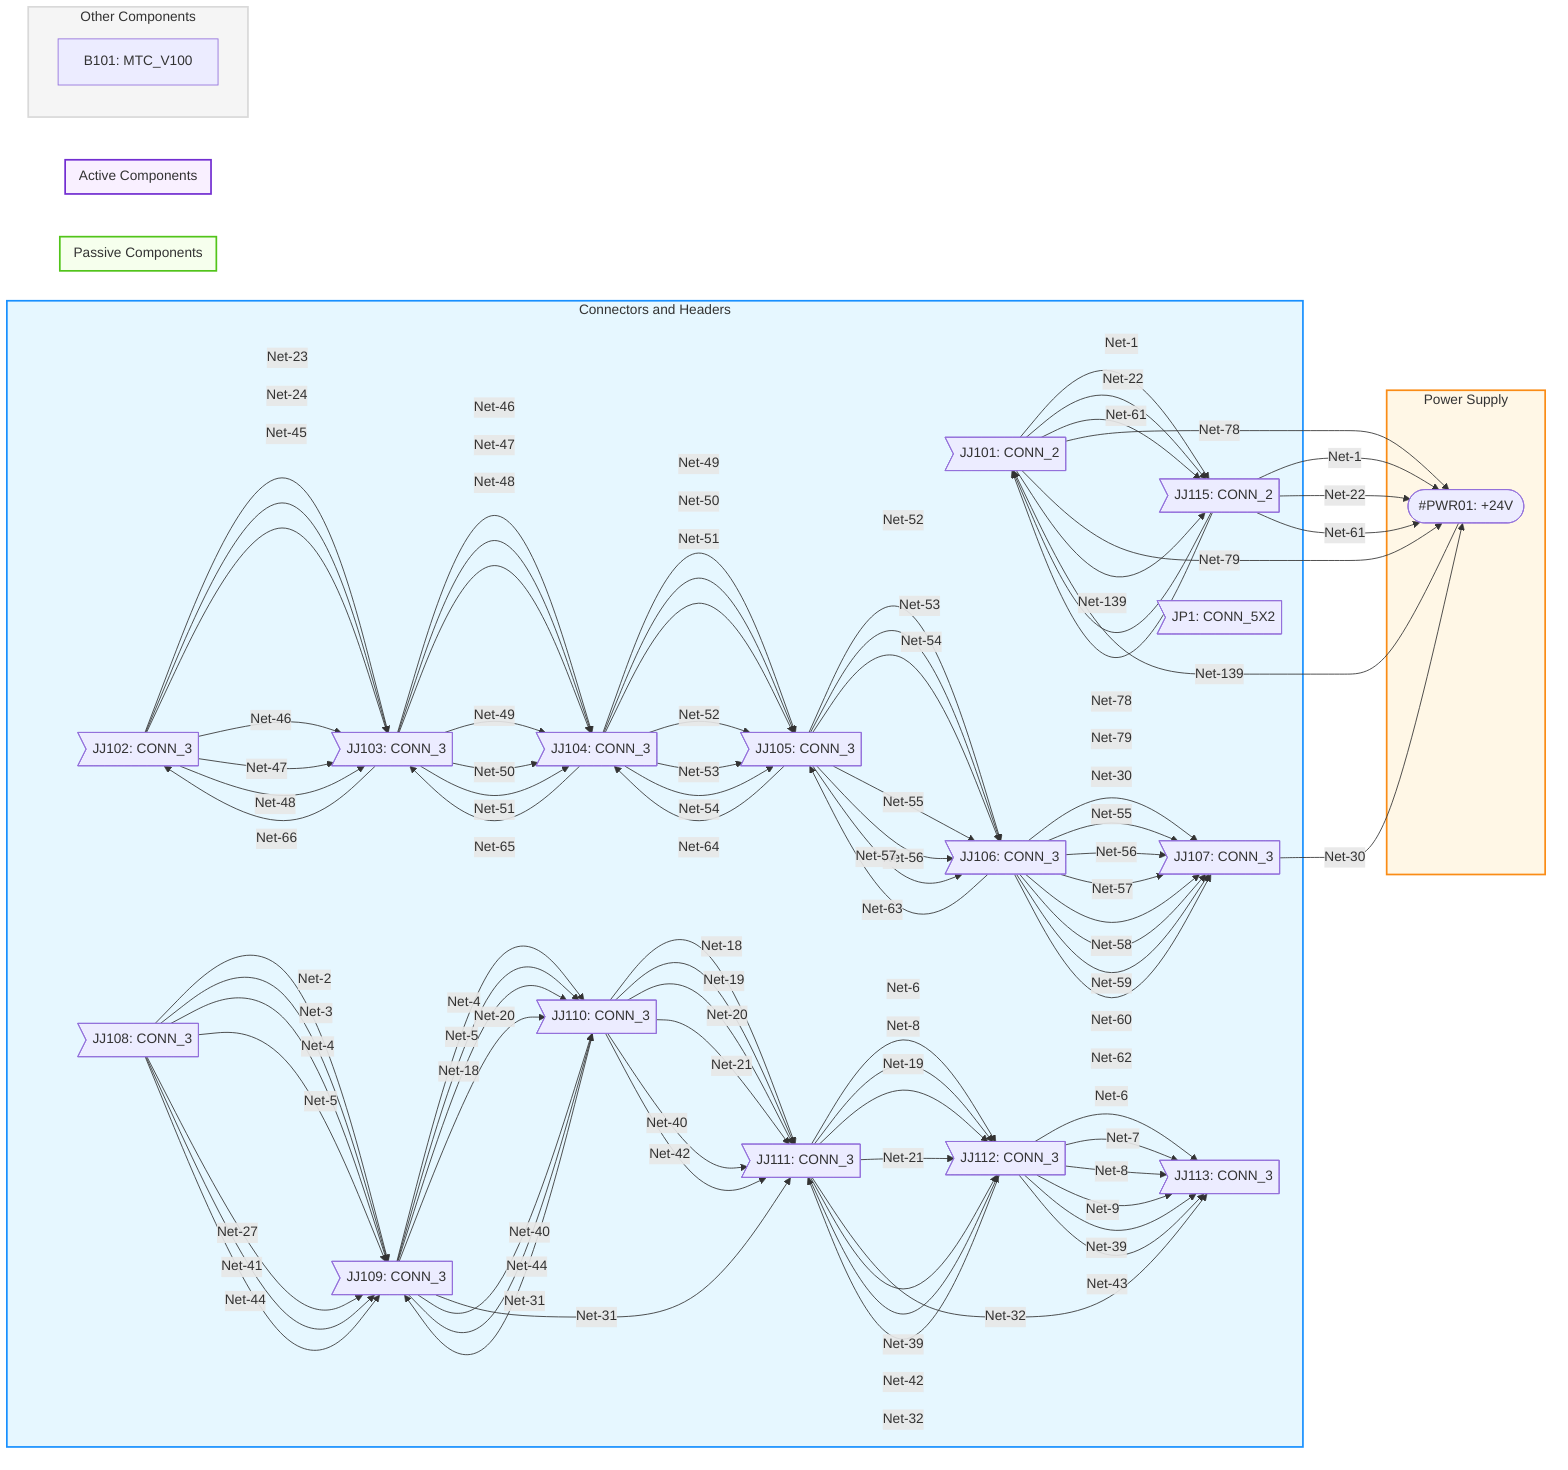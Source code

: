 graph LR
    %% KiCad Schematic: mtc.sch
    %% Generated on: 2025-05-04 14:37:17
    %% Components: 17, Connections: 51
    %% Component Groups
    subgraph Connectors["Connectors and Headers"]
    style Connectors fill:#e6f7ff,stroke:#1890ff,stroke-width:2px
        J101>JJ101: CONN_2]
        J102>JJ102: CONN_3]
        J103>JJ103: CONN_3]
        J104>JJ104: CONN_3]
        J105>JJ105: CONN_3]
        J106>JJ106: CONN_3]
        J107>JJ107: CONN_3]
        J108>JJ108: CONN_3]
        J109>JJ109: CONN_3]
        J110>JJ110: CONN_3]
        J111>JJ111: CONN_3]
        J112>JJ112: CONN_3]
        J113>JJ113: CONN_3]
        J115>JJ115: CONN_2]
        P1>JP1: CONN_5X2]
    end
    subgraph Power["Power Supply"]
    style Power fill:#fff7e6,stroke:#fa8c16,stroke-width:2px
        #PWR01([#PWR01: +24V])
    end
    subgraph Passives["Passive Components"]
    style Passives fill:#f6ffed,stroke:#52c41a,stroke-width:2px
    end
    subgraph Actives["Active Components"]
    style Actives fill:#f9f0ff,stroke:#722ed1,stroke-width:2px
    end
    subgraph Others["Other Components"]
    style Others fill:#f5f5f5,stroke:#d9d9d9,stroke-width:2px
        B101[B101: MTC_V100]
    end
    %% Connections
    %% Connection Styles
    classDef powerNet stroke:#fa8c16,stroke-width:2px,color:#fa8c16
    classDef groundNet stroke:#000000,stroke-width:2px,color:#000000
    classDef signalNet stroke:#1890ff,stroke-width:1px,color:#1890ff
    classDef controlNet stroke:#722ed1,stroke-width:1px,color:#722ed1
    J101 -- Net-1 --> J115
    J115 -- Net-1 --> #PWR01
    J108 -- Net-2 --> J109
    J108 -- Net-3 --> J109
    J108 -- Net-4 --> J109
    J109 -- Net-4 --> J110
    J108 -- Net-5 --> J109
    J109 -- Net-5 --> J110
    J111 -- Net-6 --> J112
    J112 -- Net-6 --> J113
    J112 -- Net-7 --> J113
    J111 -- Net-8 --> J112
    J112 -- Net-8 --> J113
    J112 -- Net-9 --> J113
    J109 -- Net-18 --> J110
    J110 -- Net-18 --> J111
    J110 -- Net-19 --> J111
    J111 -- Net-19 --> J112
    J109 -- Net-20 --> J110
    J110 -- Net-20 --> J111
    J110 -- Net-21 --> J111
    J111 -- Net-21 --> J112
    J101 -- Net-22 --> J115
    J115 -- Net-22 --> #PWR01
    J102 -- Net-23 --> J103
    J102 -- Net-24 --> J103
    J108 -- Net-27 --> J109
    J106 -- Net-30 --> J107
    J107 -- Net-30 --> #PWR01
    J110 -- Net-31 --> J109
    J109 -- Net-31 --> J111
    J112 -- Net-32 --> J111
    J111 -- Net-32 --> J113
    J111 -- Net-39 --> J112
    J112 -- Net-39 --> J113
    J109 -- Net-40 --> J110
    J110 -- Net-40 --> J111
    J108 -- Net-41 --> J109
    J110 -- Net-42 --> J111
    J111 -- Net-42 --> J112
    J112 -- Net-43 --> J113
    J108 -- Net-44 --> J109
    J109 -- Net-44 --> J110
    J102 -- Net-45 --> J103
    J102 -- Net-46 --> J103
    J103 -- Net-46 --> J104
    J102 -- Net-47 --> J103
    J103 -- Net-47 --> J104
    J102 -- Net-48 --> J103
    J103 -- Net-48 --> J104
    J103 -- Net-49 --> J104
    J104 -- Net-49 --> J105
    J103 -- Net-50 --> J104
    J104 -- Net-50 --> J105
    J103 -- Net-51 --> J104
    J104 -- Net-51 --> J105
    J104 -- Net-52 --> J105
    J105 -- Net-52 --> J106
    J104 -- Net-53 --> J105
    J105 -- Net-53 --> J106
    J104 -- Net-54 --> J105
    J105 -- Net-54 --> J106
    J105 -- Net-55 --> J106
    J106 -- Net-55 --> J107
    J105 -- Net-56 --> J106
    J106 -- Net-56 --> J107
    J105 -- Net-57 --> J106
    J106 -- Net-57 --> J107
    J106 -- Net-58 --> J107
    J106 -- Net-59 --> J107
    J106 -- Net-60 --> J107
    J101 -- Net-61 --> J115
    J115 -- Net-61 --> #PWR01
    J106 -- Net-62 --> J107
    J106 -- Net-63 --> J105
    J105 -- Net-64 --> J104
    J104 -- Net-65 --> J103
    J103 -- Net-66 --> J102
    J115 -- Net-78 --> J101
    J101 -- Net-78 --> #PWR01
    J115 -- Net-79 --> J101
    J101 -- Net-79 --> #PWR01
    #PWR01 -- Net-139 --> J101
    J101 -- Net-139 --> J115
    class connection_0,connection_1,connection_2,connection_3,connection_4,connection_5,connection_6,connection_7,connection_8,connection_9,connection_10,connection_11,connection_12,connection_13,connection_14,connection_15,connection_16,connection_17,connection_18,connection_19,connection_20,connection_21,connection_22,connection_23,connection_24,connection_25,connection_26,connection_27,connection_28,connection_29,connection_30,connection_31,connection_32,connection_33,connection_34,connection_35,connection_36,connection_37,connection_38,connection_39,connection_40,connection_41,connection_42,connection_43,connection_44,connection_45,connection_46,connection_47,connection_48,connection_49,connection_50,connection_51,connection_52,connection_53,connection_54,connection_55,connection_56,connection_57,connection_58,connection_59,connection_60,connection_61,connection_62,connection_63,connection_64,connection_65,connection_66,connection_67,connection_68,connection_69,connection_70,connection_71,connection_72,connection_73,connection_74,connection_75,connection_76,connection_77,connection_78,connection_79,connection_80,connection_81,connection_82,connection_83 signalNet